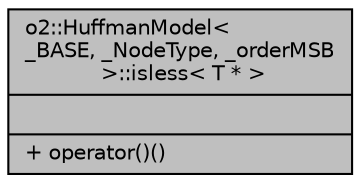 digraph "o2::HuffmanModel&lt; _BASE, _NodeType, _orderMSB &gt;::isless&lt; T * &gt;"
{
 // INTERACTIVE_SVG=YES
  bgcolor="transparent";
  edge [fontname="Helvetica",fontsize="10",labelfontname="Helvetica",labelfontsize="10"];
  node [fontname="Helvetica",fontsize="10",shape=record];
  Node1 [label="{o2::HuffmanModel\< \l_BASE, _NodeType, _orderMSB\l \>::isless\< T * \>\n||+ operator()()\l}",height=0.2,width=0.4,color="black", fillcolor="grey75", style="filled" fontcolor="black"];
}
